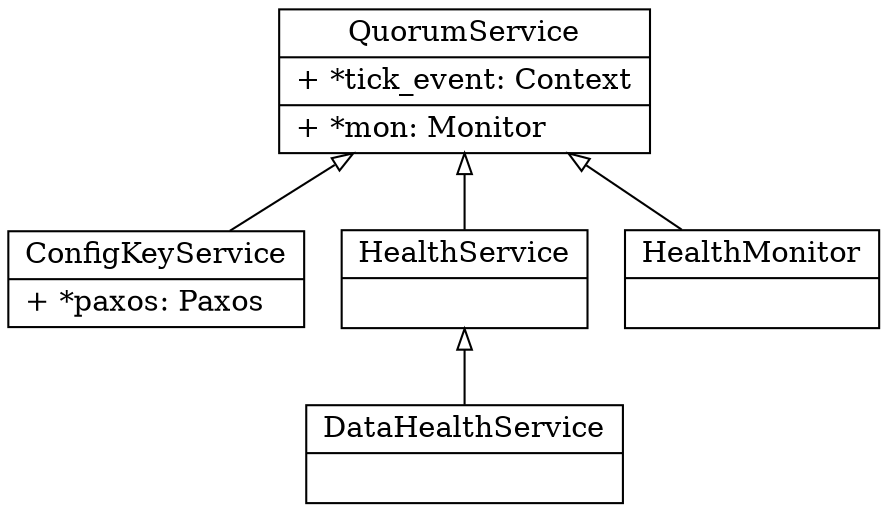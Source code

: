 digraph G {
    node[shape=record]
    edge[dir=back, arrowtail=empty]

    base[label="{QuorumService|+ *tick_event: Context|+ *mon: Monitor\l}"]
    da[label="{ConfigKeyService|+ *paxos: Paxos\l}"]
    db[label="{HealthService|\l}"]
    dc[label="{HealthMonitor|\l}"]
    dbd[label="{DataHealthService|\l}"]

	base->da
	base->db
	base->dc
	db->dbd
}
